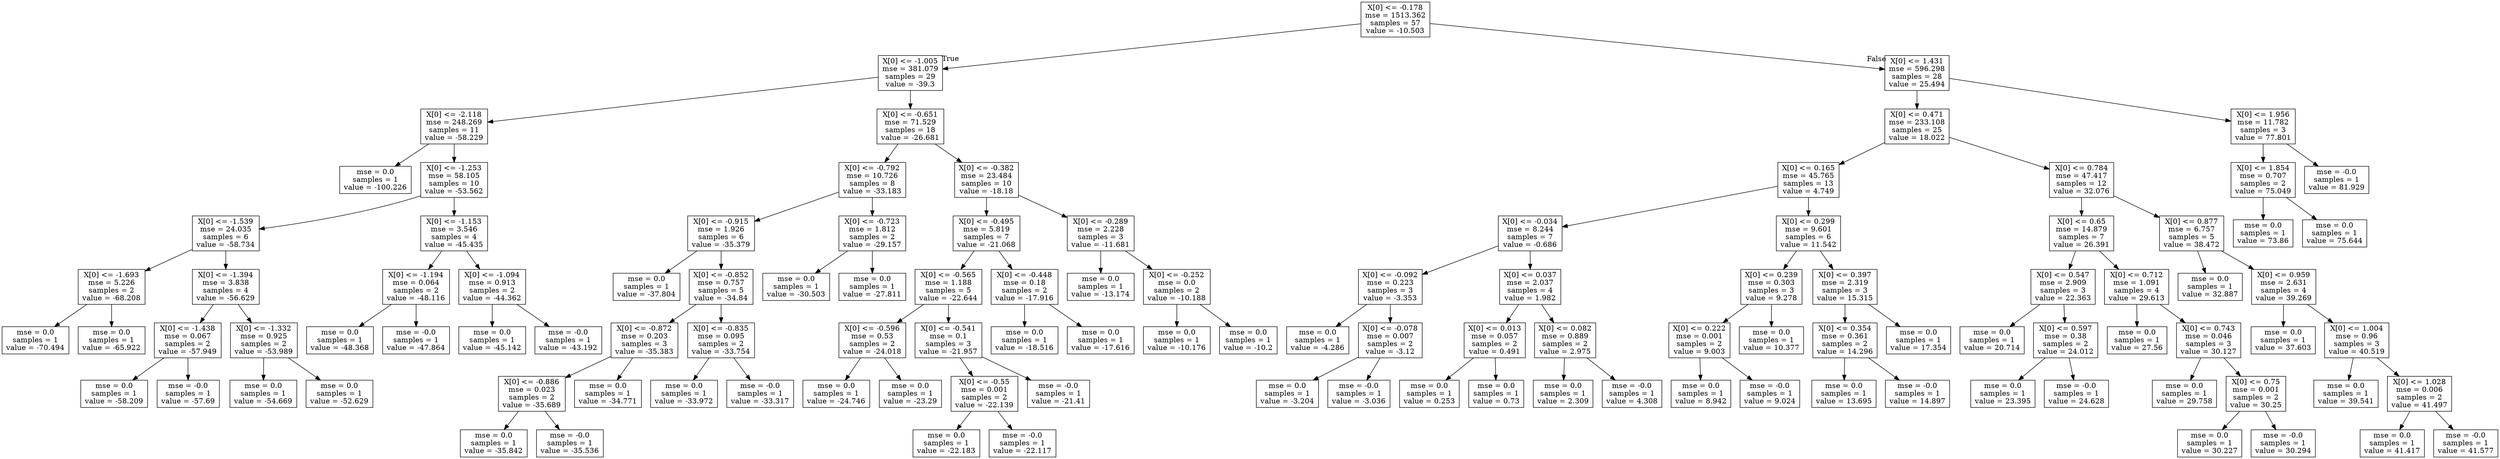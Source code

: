 digraph Tree {
node [shape=box] ;
0 [label="X[0] <= -0.178\nmse = 1513.362\nsamples = 57\nvalue = -10.503"] ;
1 [label="X[0] <= -1.005\nmse = 381.079\nsamples = 29\nvalue = -39.3"] ;
0 -> 1 [labeldistance=2.5, labelangle=45, headlabel="True"] ;
2 [label="X[0] <= -2.118\nmse = 248.269\nsamples = 11\nvalue = -58.229"] ;
1 -> 2 ;
3 [label="mse = 0.0\nsamples = 1\nvalue = -100.226"] ;
2 -> 3 ;
4 [label="X[0] <= -1.253\nmse = 58.105\nsamples = 10\nvalue = -53.562"] ;
2 -> 4 ;
5 [label="X[0] <= -1.539\nmse = 24.035\nsamples = 6\nvalue = -58.734"] ;
4 -> 5 ;
6 [label="X[0] <= -1.693\nmse = 5.226\nsamples = 2\nvalue = -68.208"] ;
5 -> 6 ;
7 [label="mse = 0.0\nsamples = 1\nvalue = -70.494"] ;
6 -> 7 ;
8 [label="mse = 0.0\nsamples = 1\nvalue = -65.922"] ;
6 -> 8 ;
9 [label="X[0] <= -1.394\nmse = 3.838\nsamples = 4\nvalue = -56.629"] ;
5 -> 9 ;
10 [label="X[0] <= -1.438\nmse = 0.067\nsamples = 2\nvalue = -57.949"] ;
9 -> 10 ;
11 [label="mse = 0.0\nsamples = 1\nvalue = -58.209"] ;
10 -> 11 ;
12 [label="mse = -0.0\nsamples = 1\nvalue = -57.69"] ;
10 -> 12 ;
13 [label="X[0] <= -1.332\nmse = 0.925\nsamples = 2\nvalue = -53.989"] ;
9 -> 13 ;
14 [label="mse = 0.0\nsamples = 1\nvalue = -54.669"] ;
13 -> 14 ;
15 [label="mse = 0.0\nsamples = 1\nvalue = -52.629"] ;
13 -> 15 ;
16 [label="X[0] <= -1.153\nmse = 3.546\nsamples = 4\nvalue = -45.435"] ;
4 -> 16 ;
17 [label="X[0] <= -1.194\nmse = 0.064\nsamples = 2\nvalue = -48.116"] ;
16 -> 17 ;
18 [label="mse = 0.0\nsamples = 1\nvalue = -48.368"] ;
17 -> 18 ;
19 [label="mse = -0.0\nsamples = 1\nvalue = -47.864"] ;
17 -> 19 ;
20 [label="X[0] <= -1.094\nmse = 0.913\nsamples = 2\nvalue = -44.362"] ;
16 -> 20 ;
21 [label="mse = 0.0\nsamples = 1\nvalue = -45.142"] ;
20 -> 21 ;
22 [label="mse = -0.0\nsamples = 1\nvalue = -43.192"] ;
20 -> 22 ;
23 [label="X[0] <= -0.651\nmse = 71.529\nsamples = 18\nvalue = -26.681"] ;
1 -> 23 ;
24 [label="X[0] <= -0.792\nmse = 10.726\nsamples = 8\nvalue = -33.183"] ;
23 -> 24 ;
25 [label="X[0] <= -0.915\nmse = 1.926\nsamples = 6\nvalue = -35.379"] ;
24 -> 25 ;
26 [label="mse = 0.0\nsamples = 1\nvalue = -37.804"] ;
25 -> 26 ;
27 [label="X[0] <= -0.852\nmse = 0.757\nsamples = 5\nvalue = -34.84"] ;
25 -> 27 ;
28 [label="X[0] <= -0.872\nmse = 0.203\nsamples = 3\nvalue = -35.383"] ;
27 -> 28 ;
29 [label="X[0] <= -0.886\nmse = 0.023\nsamples = 2\nvalue = -35.689"] ;
28 -> 29 ;
30 [label="mse = 0.0\nsamples = 1\nvalue = -35.842"] ;
29 -> 30 ;
31 [label="mse = -0.0\nsamples = 1\nvalue = -35.536"] ;
29 -> 31 ;
32 [label="mse = 0.0\nsamples = 1\nvalue = -34.771"] ;
28 -> 32 ;
33 [label="X[0] <= -0.835\nmse = 0.095\nsamples = 2\nvalue = -33.754"] ;
27 -> 33 ;
34 [label="mse = 0.0\nsamples = 1\nvalue = -33.972"] ;
33 -> 34 ;
35 [label="mse = -0.0\nsamples = 1\nvalue = -33.317"] ;
33 -> 35 ;
36 [label="X[0] <= -0.723\nmse = 1.812\nsamples = 2\nvalue = -29.157"] ;
24 -> 36 ;
37 [label="mse = 0.0\nsamples = 1\nvalue = -30.503"] ;
36 -> 37 ;
38 [label="mse = 0.0\nsamples = 1\nvalue = -27.811"] ;
36 -> 38 ;
39 [label="X[0] <= -0.382\nmse = 23.484\nsamples = 10\nvalue = -18.18"] ;
23 -> 39 ;
40 [label="X[0] <= -0.495\nmse = 5.819\nsamples = 7\nvalue = -21.068"] ;
39 -> 40 ;
41 [label="X[0] <= -0.565\nmse = 1.188\nsamples = 5\nvalue = -22.644"] ;
40 -> 41 ;
42 [label="X[0] <= -0.596\nmse = 0.53\nsamples = 2\nvalue = -24.018"] ;
41 -> 42 ;
43 [label="mse = 0.0\nsamples = 1\nvalue = -24.746"] ;
42 -> 43 ;
44 [label="mse = 0.0\nsamples = 1\nvalue = -23.29"] ;
42 -> 44 ;
45 [label="X[0] <= -0.541\nmse = 0.1\nsamples = 3\nvalue = -21.957"] ;
41 -> 45 ;
46 [label="X[0] <= -0.55\nmse = 0.001\nsamples = 2\nvalue = -22.139"] ;
45 -> 46 ;
47 [label="mse = 0.0\nsamples = 1\nvalue = -22.183"] ;
46 -> 47 ;
48 [label="mse = -0.0\nsamples = 1\nvalue = -22.117"] ;
46 -> 48 ;
49 [label="mse = -0.0\nsamples = 1\nvalue = -21.41"] ;
45 -> 49 ;
50 [label="X[0] <= -0.448\nmse = 0.18\nsamples = 2\nvalue = -17.916"] ;
40 -> 50 ;
51 [label="mse = 0.0\nsamples = 1\nvalue = -18.516"] ;
50 -> 51 ;
52 [label="mse = 0.0\nsamples = 1\nvalue = -17.616"] ;
50 -> 52 ;
53 [label="X[0] <= -0.289\nmse = 2.228\nsamples = 3\nvalue = -11.681"] ;
39 -> 53 ;
54 [label="mse = 0.0\nsamples = 1\nvalue = -13.174"] ;
53 -> 54 ;
55 [label="X[0] <= -0.252\nmse = 0.0\nsamples = 2\nvalue = -10.188"] ;
53 -> 55 ;
56 [label="mse = 0.0\nsamples = 1\nvalue = -10.176"] ;
55 -> 56 ;
57 [label="mse = 0.0\nsamples = 1\nvalue = -10.2"] ;
55 -> 57 ;
58 [label="X[0] <= 1.431\nmse = 596.298\nsamples = 28\nvalue = 25.494"] ;
0 -> 58 [labeldistance=2.5, labelangle=-45, headlabel="False"] ;
59 [label="X[0] <= 0.471\nmse = 233.108\nsamples = 25\nvalue = 18.022"] ;
58 -> 59 ;
60 [label="X[0] <= 0.165\nmse = 45.765\nsamples = 13\nvalue = 4.749"] ;
59 -> 60 ;
61 [label="X[0] <= -0.034\nmse = 8.244\nsamples = 7\nvalue = -0.686"] ;
60 -> 61 ;
62 [label="X[0] <= -0.092\nmse = 0.223\nsamples = 3\nvalue = -3.353"] ;
61 -> 62 ;
63 [label="mse = 0.0\nsamples = 1\nvalue = -4.286"] ;
62 -> 63 ;
64 [label="X[0] <= -0.078\nmse = 0.007\nsamples = 2\nvalue = -3.12"] ;
62 -> 64 ;
65 [label="mse = 0.0\nsamples = 1\nvalue = -3.204"] ;
64 -> 65 ;
66 [label="mse = -0.0\nsamples = 1\nvalue = -3.036"] ;
64 -> 66 ;
67 [label="X[0] <= 0.037\nmse = 2.037\nsamples = 4\nvalue = 1.982"] ;
61 -> 67 ;
68 [label="X[0] <= 0.013\nmse = 0.057\nsamples = 2\nvalue = 0.491"] ;
67 -> 68 ;
69 [label="mse = 0.0\nsamples = 1\nvalue = 0.253"] ;
68 -> 69 ;
70 [label="mse = 0.0\nsamples = 1\nvalue = 0.73"] ;
68 -> 70 ;
71 [label="X[0] <= 0.082\nmse = 0.889\nsamples = 2\nvalue = 2.975"] ;
67 -> 71 ;
72 [label="mse = 0.0\nsamples = 1\nvalue = 2.309"] ;
71 -> 72 ;
73 [label="mse = -0.0\nsamples = 1\nvalue = 4.308"] ;
71 -> 73 ;
74 [label="X[0] <= 0.299\nmse = 9.601\nsamples = 6\nvalue = 11.542"] ;
60 -> 74 ;
75 [label="X[0] <= 0.239\nmse = 0.303\nsamples = 3\nvalue = 9.278"] ;
74 -> 75 ;
76 [label="X[0] <= 0.222\nmse = 0.001\nsamples = 2\nvalue = 9.003"] ;
75 -> 76 ;
77 [label="mse = 0.0\nsamples = 1\nvalue = 8.942"] ;
76 -> 77 ;
78 [label="mse = -0.0\nsamples = 1\nvalue = 9.024"] ;
76 -> 78 ;
79 [label="mse = 0.0\nsamples = 1\nvalue = 10.377"] ;
75 -> 79 ;
80 [label="X[0] <= 0.397\nmse = 2.319\nsamples = 3\nvalue = 15.315"] ;
74 -> 80 ;
81 [label="X[0] <= 0.354\nmse = 0.361\nsamples = 2\nvalue = 14.296"] ;
80 -> 81 ;
82 [label="mse = 0.0\nsamples = 1\nvalue = 13.695"] ;
81 -> 82 ;
83 [label="mse = -0.0\nsamples = 1\nvalue = 14.897"] ;
81 -> 83 ;
84 [label="mse = 0.0\nsamples = 1\nvalue = 17.354"] ;
80 -> 84 ;
85 [label="X[0] <= 0.784\nmse = 47.417\nsamples = 12\nvalue = 32.076"] ;
59 -> 85 ;
86 [label="X[0] <= 0.65\nmse = 14.879\nsamples = 7\nvalue = 26.391"] ;
85 -> 86 ;
87 [label="X[0] <= 0.547\nmse = 2.909\nsamples = 3\nvalue = 22.363"] ;
86 -> 87 ;
88 [label="mse = 0.0\nsamples = 1\nvalue = 20.714"] ;
87 -> 88 ;
89 [label="X[0] <= 0.597\nmse = 0.38\nsamples = 2\nvalue = 24.012"] ;
87 -> 89 ;
90 [label="mse = 0.0\nsamples = 1\nvalue = 23.395"] ;
89 -> 90 ;
91 [label="mse = -0.0\nsamples = 1\nvalue = 24.628"] ;
89 -> 91 ;
92 [label="X[0] <= 0.712\nmse = 1.091\nsamples = 4\nvalue = 29.613"] ;
86 -> 92 ;
93 [label="mse = 0.0\nsamples = 1\nvalue = 27.56"] ;
92 -> 93 ;
94 [label="X[0] <= 0.743\nmse = 0.046\nsamples = 3\nvalue = 30.127"] ;
92 -> 94 ;
95 [label="mse = 0.0\nsamples = 1\nvalue = 29.758"] ;
94 -> 95 ;
96 [label="X[0] <= 0.75\nmse = 0.001\nsamples = 2\nvalue = 30.25"] ;
94 -> 96 ;
97 [label="mse = 0.0\nsamples = 1\nvalue = 30.227"] ;
96 -> 97 ;
98 [label="mse = -0.0\nsamples = 1\nvalue = 30.294"] ;
96 -> 98 ;
99 [label="X[0] <= 0.877\nmse = 6.757\nsamples = 5\nvalue = 38.472"] ;
85 -> 99 ;
100 [label="mse = 0.0\nsamples = 1\nvalue = 32.887"] ;
99 -> 100 ;
101 [label="X[0] <= 0.959\nmse = 2.631\nsamples = 4\nvalue = 39.269"] ;
99 -> 101 ;
102 [label="mse = 0.0\nsamples = 1\nvalue = 37.603"] ;
101 -> 102 ;
103 [label="X[0] <= 1.004\nmse = 0.96\nsamples = 3\nvalue = 40.519"] ;
101 -> 103 ;
104 [label="mse = 0.0\nsamples = 1\nvalue = 39.541"] ;
103 -> 104 ;
105 [label="X[0] <= 1.028\nmse = 0.006\nsamples = 2\nvalue = 41.497"] ;
103 -> 105 ;
106 [label="mse = 0.0\nsamples = 1\nvalue = 41.417"] ;
105 -> 106 ;
107 [label="mse = -0.0\nsamples = 1\nvalue = 41.577"] ;
105 -> 107 ;
108 [label="X[0] <= 1.956\nmse = 11.782\nsamples = 3\nvalue = 77.801"] ;
58 -> 108 ;
109 [label="X[0] <= 1.854\nmse = 0.707\nsamples = 2\nvalue = 75.049"] ;
108 -> 109 ;
110 [label="mse = 0.0\nsamples = 1\nvalue = 73.86"] ;
109 -> 110 ;
111 [label="mse = 0.0\nsamples = 1\nvalue = 75.644"] ;
109 -> 111 ;
112 [label="mse = -0.0\nsamples = 1\nvalue = 81.929"] ;
108 -> 112 ;
}